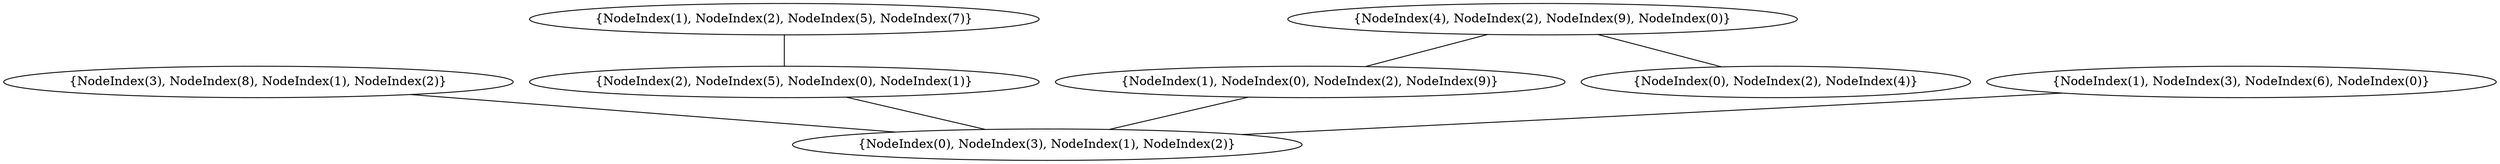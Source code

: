 graph {
    0 [ label = "{NodeIndex(0), NodeIndex(3), NodeIndex(1), NodeIndex(2)}" ]
    1 [ label = "{NodeIndex(3), NodeIndex(8), NodeIndex(1), NodeIndex(2)}" ]
    2 [ label = "{NodeIndex(2), NodeIndex(5), NodeIndex(0), NodeIndex(1)}" ]
    3 [ label = "{NodeIndex(1), NodeIndex(2), NodeIndex(5), NodeIndex(7)}" ]
    4 [ label = "{NodeIndex(1), NodeIndex(0), NodeIndex(2), NodeIndex(9)}" ]
    5 [ label = "{NodeIndex(1), NodeIndex(3), NodeIndex(6), NodeIndex(0)}" ]
    6 [ label = "{NodeIndex(0), NodeIndex(2), NodeIndex(4)}" ]
    7 [ label = "{NodeIndex(4), NodeIndex(2), NodeIndex(9), NodeIndex(0)}" ]
    1 -- 0 [ ]
    3 -- 2 [ ]
    7 -- 4 [ ]
    7 -- 6 [ ]
    2 -- 0 [ ]
    5 -- 0 [ ]
    4 -- 0 [ ]
}
